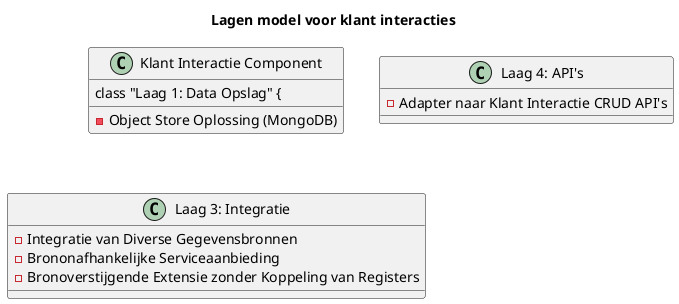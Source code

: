 @startuml
title Lagen model voor klant interacties

!define RECTANGLE class

RECTANGLE "Klant Interactie Component" {
  RECTANGLE "Laag 1: Data Opslag" {
    - Object Store Oplossing (MongoDB)
  }

  RECTANGLE "Laag 4: API's" {
    - Adapter naar Klant Interactie CRUD API's
  }

  RECTANGLE "Laag 3: Integratie" {
    - Integratie van Diverse Gegevensbronnen
    - Brononafhankelijke Serviceaanbieding
    - Bronoverstijgende Extensie zonder Koppeling van Registers
  }
}


@enduml
